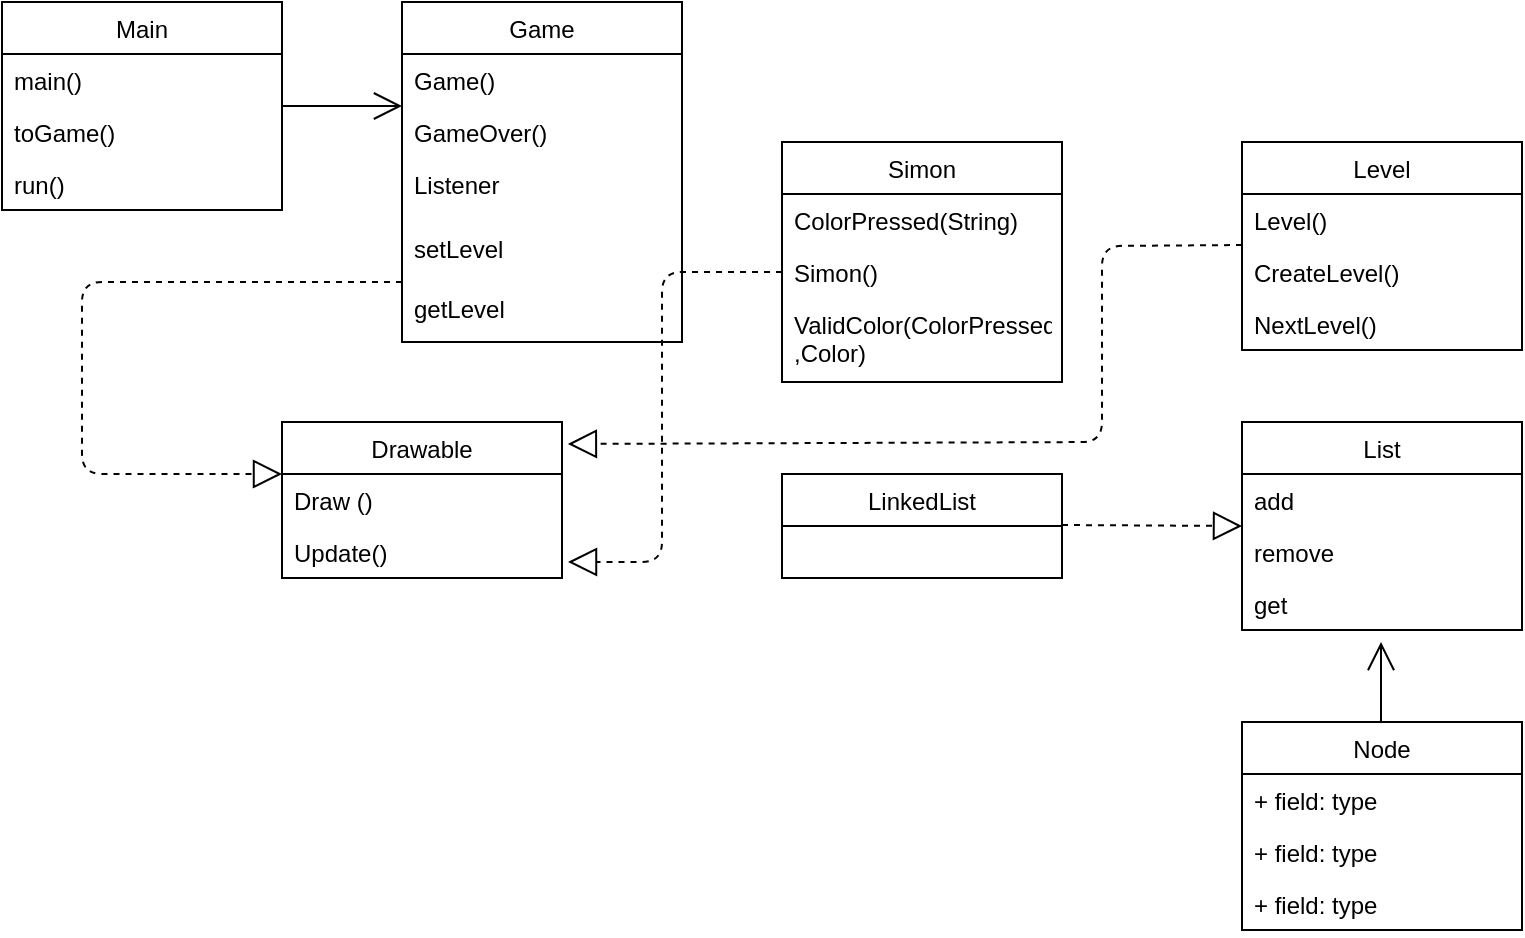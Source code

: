 <mxfile version="14.5.8" type="device"><diagram id="zowotqwRTED-Pz67LBSS" name="Page-1"><mxGraphModel dx="1935" dy="482" grid="1" gridSize="10" guides="1" tooltips="1" connect="1" arrows="1" fold="1" page="1" pageScale="1" pageWidth="827" pageHeight="1169" math="0" shadow="0"><root><mxCell id="0"/><mxCell id="1" parent="0"/><mxCell id="fYsQ-e-Di7gk9Jizpzjp-1" value="Main" style="swimlane;fontStyle=0;childLayout=stackLayout;horizontal=1;startSize=26;fillColor=none;horizontalStack=0;resizeParent=1;resizeParentMax=0;resizeLast=0;collapsible=1;marginBottom=0;" vertex="1" parent="1"><mxGeometry x="-30" y="40" width="140" height="104" as="geometry"/></mxCell><mxCell id="fYsQ-e-Di7gk9Jizpzjp-2" value="main()" style="text;strokeColor=none;fillColor=none;align=left;verticalAlign=top;spacingLeft=4;spacingRight=4;overflow=hidden;rotatable=0;points=[[0,0.5],[1,0.5]];portConstraint=eastwest;" vertex="1" parent="fYsQ-e-Di7gk9Jizpzjp-1"><mxGeometry y="26" width="140" height="26" as="geometry"/></mxCell><mxCell id="fYsQ-e-Di7gk9Jizpzjp-3" value="toGame()" style="text;strokeColor=none;fillColor=none;align=left;verticalAlign=top;spacingLeft=4;spacingRight=4;overflow=hidden;rotatable=0;points=[[0,0.5],[1,0.5]];portConstraint=eastwest;" vertex="1" parent="fYsQ-e-Di7gk9Jizpzjp-1"><mxGeometry y="52" width="140" height="26" as="geometry"/></mxCell><mxCell id="fYsQ-e-Di7gk9Jizpzjp-4" value="run()" style="text;strokeColor=none;fillColor=none;align=left;verticalAlign=top;spacingLeft=4;spacingRight=4;overflow=hidden;rotatable=0;points=[[0,0.5],[1,0.5]];portConstraint=eastwest;" vertex="1" parent="fYsQ-e-Di7gk9Jizpzjp-1"><mxGeometry y="78" width="140" height="26" as="geometry"/></mxCell><mxCell id="fYsQ-e-Di7gk9Jizpzjp-5" value="Simon" style="swimlane;fontStyle=0;childLayout=stackLayout;horizontal=1;startSize=26;fillColor=none;horizontalStack=0;resizeParent=1;resizeParentMax=0;resizeLast=0;collapsible=1;marginBottom=0;" vertex="1" parent="1"><mxGeometry x="360" y="110" width="140" height="120" as="geometry"/></mxCell><mxCell id="fYsQ-e-Di7gk9Jizpzjp-6" value="ColorPressed(String)" style="text;strokeColor=none;fillColor=none;align=left;verticalAlign=top;spacingLeft=4;spacingRight=4;overflow=hidden;rotatable=0;points=[[0,0.5],[1,0.5]];portConstraint=eastwest;" vertex="1" parent="fYsQ-e-Di7gk9Jizpzjp-5"><mxGeometry y="26" width="140" height="26" as="geometry"/></mxCell><mxCell id="fYsQ-e-Di7gk9Jizpzjp-7" value="Simon()" style="text;strokeColor=none;fillColor=none;align=left;verticalAlign=top;spacingLeft=4;spacingRight=4;overflow=hidden;rotatable=0;points=[[0,0.5],[1,0.5]];portConstraint=eastwest;" vertex="1" parent="fYsQ-e-Di7gk9Jizpzjp-5"><mxGeometry y="52" width="140" height="26" as="geometry"/></mxCell><mxCell id="fYsQ-e-Di7gk9Jizpzjp-8" value="ValidColor(ColorPressed&#10;,Color)" style="text;strokeColor=none;fillColor=none;align=left;verticalAlign=top;spacingLeft=4;spacingRight=4;overflow=hidden;rotatable=0;points=[[0,0.5],[1,0.5]];portConstraint=eastwest;" vertex="1" parent="fYsQ-e-Di7gk9Jizpzjp-5"><mxGeometry y="78" width="140" height="42" as="geometry"/></mxCell><mxCell id="fYsQ-e-Di7gk9Jizpzjp-34" value="" style="endArrow=block;dashed=1;endFill=0;endSize=12;html=1;exitX=0;exitY=0.5;exitDx=0;exitDy=0;" edge="1" parent="fYsQ-e-Di7gk9Jizpzjp-5" source="fYsQ-e-Di7gk9Jizpzjp-7"><mxGeometry width="160" relative="1" as="geometry"><mxPoint y="140" as="sourcePoint"/><mxPoint x="-107" y="210" as="targetPoint"/><Array as="points"><mxPoint x="-60" y="65"/><mxPoint x="-60" y="210"/></Array></mxGeometry></mxCell><mxCell id="fYsQ-e-Di7gk9Jizpzjp-9" value="Level" style="swimlane;fontStyle=0;childLayout=stackLayout;horizontal=1;startSize=26;fillColor=none;horizontalStack=0;resizeParent=1;resizeParentMax=0;resizeLast=0;collapsible=1;marginBottom=0;" vertex="1" parent="1"><mxGeometry x="590" y="110" width="140" height="104" as="geometry"/></mxCell><mxCell id="fYsQ-e-Di7gk9Jizpzjp-10" value="Level()" style="text;strokeColor=none;fillColor=none;align=left;verticalAlign=top;spacingLeft=4;spacingRight=4;overflow=hidden;rotatable=0;points=[[0,0.5],[1,0.5]];portConstraint=eastwest;" vertex="1" parent="fYsQ-e-Di7gk9Jizpzjp-9"><mxGeometry y="26" width="140" height="26" as="geometry"/></mxCell><mxCell id="fYsQ-e-Di7gk9Jizpzjp-11" value="CreateLevel()" style="text;strokeColor=none;fillColor=none;align=left;verticalAlign=top;spacingLeft=4;spacingRight=4;overflow=hidden;rotatable=0;points=[[0,0.5],[1,0.5]];portConstraint=eastwest;" vertex="1" parent="fYsQ-e-Di7gk9Jizpzjp-9"><mxGeometry y="52" width="140" height="26" as="geometry"/></mxCell><mxCell id="fYsQ-e-Di7gk9Jizpzjp-12" value="NextLevel()" style="text;strokeColor=none;fillColor=none;align=left;verticalAlign=top;spacingLeft=4;spacingRight=4;overflow=hidden;rotatable=0;points=[[0,0.5],[1,0.5]];portConstraint=eastwest;" vertex="1" parent="fYsQ-e-Di7gk9Jizpzjp-9"><mxGeometry y="78" width="140" height="26" as="geometry"/></mxCell><mxCell id="fYsQ-e-Di7gk9Jizpzjp-13" value="Drawable" style="swimlane;fontStyle=0;childLayout=stackLayout;horizontal=1;startSize=26;fillColor=none;horizontalStack=0;resizeParent=1;resizeParentMax=0;resizeLast=0;collapsible=1;marginBottom=0;" vertex="1" parent="1"><mxGeometry x="110" y="250" width="140" height="78" as="geometry"/></mxCell><mxCell id="fYsQ-e-Di7gk9Jizpzjp-14" value="Draw ()" style="text;strokeColor=none;fillColor=none;align=left;verticalAlign=top;spacingLeft=4;spacingRight=4;overflow=hidden;rotatable=0;points=[[0,0.5],[1,0.5]];portConstraint=eastwest;" vertex="1" parent="fYsQ-e-Di7gk9Jizpzjp-13"><mxGeometry y="26" width="140" height="26" as="geometry"/></mxCell><mxCell id="fYsQ-e-Di7gk9Jizpzjp-15" value="Update()" style="text;strokeColor=none;fillColor=none;align=left;verticalAlign=top;spacingLeft=4;spacingRight=4;overflow=hidden;rotatable=0;points=[[0,0.5],[1,0.5]];portConstraint=eastwest;" vertex="1" parent="fYsQ-e-Di7gk9Jizpzjp-13"><mxGeometry y="52" width="140" height="26" as="geometry"/></mxCell><mxCell id="fYsQ-e-Di7gk9Jizpzjp-17" value="LinkedList" style="swimlane;fontStyle=0;childLayout=stackLayout;horizontal=1;startSize=26;fillColor=none;horizontalStack=0;resizeParent=1;resizeParentMax=0;resizeLast=0;collapsible=1;marginBottom=0;" vertex="1" parent="1"><mxGeometry x="360" y="276" width="140" height="52" as="geometry"/></mxCell><mxCell id="fYsQ-e-Di7gk9Jizpzjp-21" value="Node" style="swimlane;fontStyle=0;childLayout=stackLayout;horizontal=1;startSize=26;fillColor=none;horizontalStack=0;resizeParent=1;resizeParentMax=0;resizeLast=0;collapsible=1;marginBottom=0;" vertex="1" parent="1"><mxGeometry x="590" y="400" width="140" height="104" as="geometry"/></mxCell><mxCell id="fYsQ-e-Di7gk9Jizpzjp-22" value="+ field: type" style="text;strokeColor=none;fillColor=none;align=left;verticalAlign=top;spacingLeft=4;spacingRight=4;overflow=hidden;rotatable=0;points=[[0,0.5],[1,0.5]];portConstraint=eastwest;" vertex="1" parent="fYsQ-e-Di7gk9Jizpzjp-21"><mxGeometry y="26" width="140" height="26" as="geometry"/></mxCell><mxCell id="fYsQ-e-Di7gk9Jizpzjp-23" value="+ field: type" style="text;strokeColor=none;fillColor=none;align=left;verticalAlign=top;spacingLeft=4;spacingRight=4;overflow=hidden;rotatable=0;points=[[0,0.5],[1,0.5]];portConstraint=eastwest;" vertex="1" parent="fYsQ-e-Di7gk9Jizpzjp-21"><mxGeometry y="52" width="140" height="26" as="geometry"/></mxCell><mxCell id="fYsQ-e-Di7gk9Jizpzjp-24" value="+ field: type" style="text;strokeColor=none;fillColor=none;align=left;verticalAlign=top;spacingLeft=4;spacingRight=4;overflow=hidden;rotatable=0;points=[[0,0.5],[1,0.5]];portConstraint=eastwest;" vertex="1" parent="fYsQ-e-Di7gk9Jizpzjp-21"><mxGeometry y="78" width="140" height="26" as="geometry"/></mxCell><mxCell id="fYsQ-e-Di7gk9Jizpzjp-25" value="List" style="swimlane;fontStyle=0;childLayout=stackLayout;horizontal=1;startSize=26;fillColor=none;horizontalStack=0;resizeParent=1;resizeParentMax=0;resizeLast=0;collapsible=1;marginBottom=0;" vertex="1" parent="1"><mxGeometry x="590" y="250" width="140" height="104" as="geometry"/></mxCell><mxCell id="fYsQ-e-Di7gk9Jizpzjp-26" value="add" style="text;strokeColor=none;fillColor=none;align=left;verticalAlign=top;spacingLeft=4;spacingRight=4;overflow=hidden;rotatable=0;points=[[0,0.5],[1,0.5]];portConstraint=eastwest;" vertex="1" parent="fYsQ-e-Di7gk9Jizpzjp-25"><mxGeometry y="26" width="140" height="26" as="geometry"/></mxCell><mxCell id="fYsQ-e-Di7gk9Jizpzjp-27" value="remove" style="text;strokeColor=none;fillColor=none;align=left;verticalAlign=top;spacingLeft=4;spacingRight=4;overflow=hidden;rotatable=0;points=[[0,0.5],[1,0.5]];portConstraint=eastwest;" vertex="1" parent="fYsQ-e-Di7gk9Jizpzjp-25"><mxGeometry y="52" width="140" height="26" as="geometry"/></mxCell><mxCell id="fYsQ-e-Di7gk9Jizpzjp-28" value="get" style="text;strokeColor=none;fillColor=none;align=left;verticalAlign=top;spacingLeft=4;spacingRight=4;overflow=hidden;rotatable=0;points=[[0,0.5],[1,0.5]];portConstraint=eastwest;" vertex="1" parent="fYsQ-e-Di7gk9Jizpzjp-25"><mxGeometry y="78" width="140" height="26" as="geometry"/></mxCell><mxCell id="fYsQ-e-Di7gk9Jizpzjp-33" value="" style="endArrow=block;dashed=1;endFill=0;endSize=12;html=1;" edge="1" parent="1"><mxGeometry width="160" relative="1" as="geometry"><mxPoint x="500" y="301.5" as="sourcePoint"/><mxPoint x="590" y="302" as="targetPoint"/></mxGeometry></mxCell><mxCell id="fYsQ-e-Di7gk9Jizpzjp-35" value="Game" style="swimlane;fontStyle=0;childLayout=stackLayout;horizontal=1;startSize=26;fillColor=none;horizontalStack=0;resizeParent=1;resizeParentMax=0;resizeLast=0;collapsible=1;marginBottom=0;" vertex="1" parent="1"><mxGeometry x="170" y="40" width="140" height="170" as="geometry"/></mxCell><mxCell id="fYsQ-e-Di7gk9Jizpzjp-36" value="Game()" style="text;strokeColor=none;fillColor=none;align=left;verticalAlign=top;spacingLeft=4;spacingRight=4;overflow=hidden;rotatable=0;points=[[0,0.5],[1,0.5]];portConstraint=eastwest;" vertex="1" parent="fYsQ-e-Di7gk9Jizpzjp-35"><mxGeometry y="26" width="140" height="26" as="geometry"/></mxCell><mxCell id="fYsQ-e-Di7gk9Jizpzjp-46" value="" style="endArrow=open;endFill=1;endSize=12;html=1;entryX=0;entryY=0;entryDx=0;entryDy=0;entryPerimeter=0;" edge="1" parent="fYsQ-e-Di7gk9Jizpzjp-35" target="fYsQ-e-Di7gk9Jizpzjp-37"><mxGeometry width="160" relative="1" as="geometry"><mxPoint x="-60" y="52" as="sourcePoint"/><mxPoint x="90" y="52" as="targetPoint"/></mxGeometry></mxCell><mxCell id="fYsQ-e-Di7gk9Jizpzjp-37" value="GameOver()" style="text;strokeColor=none;fillColor=none;align=left;verticalAlign=top;spacingLeft=4;spacingRight=4;overflow=hidden;rotatable=0;points=[[0,0.5],[1,0.5]];portConstraint=eastwest;" vertex="1" parent="fYsQ-e-Di7gk9Jizpzjp-35"><mxGeometry y="52" width="140" height="26" as="geometry"/></mxCell><mxCell id="fYsQ-e-Di7gk9Jizpzjp-38" value="Listener " style="text;strokeColor=none;fillColor=none;align=left;verticalAlign=top;spacingLeft=4;spacingRight=4;overflow=hidden;rotatable=0;points=[[0,0.5],[1,0.5]];portConstraint=eastwest;" vertex="1" parent="fYsQ-e-Di7gk9Jizpzjp-35"><mxGeometry y="78" width="140" height="32" as="geometry"/></mxCell><mxCell id="fYsQ-e-Di7gk9Jizpzjp-42" value="setLevel" style="text;strokeColor=none;fillColor=none;align=left;verticalAlign=top;spacingLeft=4;spacingRight=4;overflow=hidden;rotatable=0;points=[[0,0.5],[1,0.5]];portConstraint=eastwest;" vertex="1" parent="fYsQ-e-Di7gk9Jizpzjp-35"><mxGeometry y="110" width="140" height="30" as="geometry"/></mxCell><mxCell id="fYsQ-e-Di7gk9Jizpzjp-43" value="getLevel" style="text;strokeColor=none;fillColor=none;align=left;verticalAlign=top;spacingLeft=4;spacingRight=4;overflow=hidden;rotatable=0;points=[[0,0.5],[1,0.5]];portConstraint=eastwest;" vertex="1" parent="fYsQ-e-Di7gk9Jizpzjp-35"><mxGeometry y="140" width="140" height="30" as="geometry"/></mxCell><mxCell id="fYsQ-e-Di7gk9Jizpzjp-41" value="" style="endArrow=block;dashed=1;endFill=0;endSize=12;html=1;entryX=1.021;entryY=0.141;entryDx=0;entryDy=0;entryPerimeter=0;" edge="1" parent="1" target="fYsQ-e-Di7gk9Jizpzjp-13"><mxGeometry width="160" relative="1" as="geometry"><mxPoint x="590" y="161.5" as="sourcePoint"/><mxPoint x="260" y="260" as="targetPoint"/><Array as="points"><mxPoint x="520" y="162"/><mxPoint x="520" y="260"/></Array></mxGeometry></mxCell><mxCell id="fYsQ-e-Di7gk9Jizpzjp-44" value="" style="endArrow=block;dashed=1;endFill=0;endSize=12;html=1;exitX=0;exitY=0;exitDx=0;exitDy=0;exitPerimeter=0;" edge="1" parent="1" source="fYsQ-e-Di7gk9Jizpzjp-43"><mxGeometry width="160" relative="1" as="geometry"><mxPoint x="-50" y="276" as="sourcePoint"/><mxPoint x="110" y="276" as="targetPoint"/><Array as="points"><mxPoint x="10" y="180"/><mxPoint x="10" y="276"/></Array></mxGeometry></mxCell><mxCell id="fYsQ-e-Di7gk9Jizpzjp-45" value="" style="endArrow=open;endFill=1;endSize=12;html=1;" edge="1" parent="1"><mxGeometry width="160" relative="1" as="geometry"><mxPoint x="659.5" y="400" as="sourcePoint"/><mxPoint x="659.5" y="360" as="targetPoint"/></mxGeometry></mxCell></root></mxGraphModel></diagram></mxfile>
